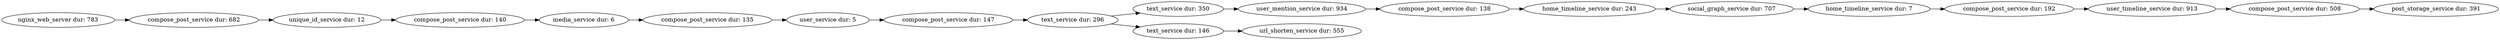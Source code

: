 strict digraph "" {
	graph [rankdir=LR];
	node [label="\N"];
	nginx_web_server	[dur=783,
		id=nginx_web_server,
		label="nginx_web_server dur: 783",
		serv=nginx_web_server];
	compose_post_service	[dur=682,
		id=compose_post_service,
		label="compose_post_service dur: 682",
		serv=compose_post_service];
	nginx_web_server -> compose_post_service;
	unique_id_service	[dur=12,
		id=unique_id_service,
		label="unique_id_service dur: 12",
		serv=unique_id_service];
	compose_post_service -> unique_id_service;
	compose_post_service_	[dur=140,
		id=compose_post_service_,
		label="compose_post_service dur: 140",
		serv=compose_post_service];
	unique_id_service -> compose_post_service_;
	media_service	[dur=6,
		id=media_service,
		label="media_service dur: 6",
		serv=media_service];
	compose_post_service_ -> media_service;
	compose_post_service__	[dur=135,
		id=compose_post_service__,
		label="compose_post_service dur: 135",
		serv=compose_post_service];
	media_service -> compose_post_service__;
	user_service	[dur=5,
		id=user_service,
		label="user_service dur: 5",
		serv=user_service];
	compose_post_service__ -> user_service;
	compose_post_service___	[dur=147,
		id=compose_post_service___,
		label="compose_post_service dur: 147",
		serv=compose_post_service];
	user_service -> compose_post_service___;
	text_service	[dur=296,
		id=text_service,
		label="text_service dur: 296",
		serv=text_service];
	compose_post_service___ -> text_service;
	text_service_	[dur=350,
		id=text_service_,
		label="text_service dur: 350",
		serv=text_service];
	text_service -> text_service_;
	text_service__	[dur=146,
		id=text_service__,
		label="text_service dur: 146",
		serv=text_service];
	text_service -> text_service__;
	user_mention_service	[dur=934,
		id=user_mention_service,
		label="user_mention_service dur: 934",
		serv=user_mention_service];
	text_service_ -> user_mention_service;
	compose_post_service____	[dur=138,
		id=compose_post_service____,
		label="compose_post_service dur: 138",
		serv=compose_post_service];
	user_mention_service -> compose_post_service____;
	home_timeline_service	[dur=243,
		id=home_timeline_service,
		label="home_timeline_service dur: 243",
		serv=home_timeline_service];
	compose_post_service____ -> home_timeline_service;
	social_graph_service	[dur=707,
		id=social_graph_service,
		label="social_graph_service dur: 707",
		serv=social_graph_service];
	home_timeline_service -> social_graph_service;
	home_timeline_service_	[dur=7,
		id=home_timeline_service_,
		label="home_timeline_service dur: 7",
		serv=home_timeline_service];
	social_graph_service -> home_timeline_service_;
	compose_post_service_____	[dur=192,
		id=compose_post_service_____,
		label="compose_post_service dur: 192",
		serv=compose_post_service];
	home_timeline_service_ -> compose_post_service_____;
	user_timeline_service	[dur=913,
		id=user_timeline_service,
		label="user_timeline_service dur: 913",
		serv=user_timeline_service];
	compose_post_service_____ -> user_timeline_service;
	compose_post_service______	[dur=508,
		id=compose_post_service______,
		label="compose_post_service dur: 508",
		serv=compose_post_service];
	user_timeline_service -> compose_post_service______;
	post_storage_service	[dur=391,
		id=post_storage_service,
		label="post_storage_service dur: 391",
		serv=post_storage_service];
	compose_post_service______ -> post_storage_service;
	url_shorten_service	[dur=555,
		id=url_shorten_service,
		label="url_shorten_service dur: 555",
		serv=url_shorten_service];
	text_service__ -> url_shorten_service;
}
